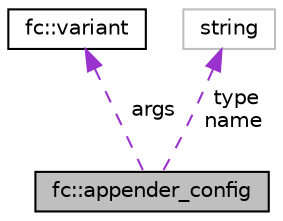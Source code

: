 digraph "fc::appender_config"
{
  edge [fontname="Helvetica",fontsize="10",labelfontname="Helvetica",labelfontsize="10"];
  node [fontname="Helvetica",fontsize="10",shape=record];
  Node1 [label="fc::appender_config",height=0.2,width=0.4,color="black", fillcolor="grey75", style="filled", fontcolor="black"];
  Node2 -> Node1 [dir="back",color="darkorchid3",fontsize="10",style="dashed",label=" args" ,fontname="Helvetica"];
  Node2 [label="fc::variant",height=0.2,width=0.4,color="black", fillcolor="white", style="filled",URL="$classfc_1_1variant.html",tooltip="stores null, int64, uint64, double, bool, string, std::vector<variant>, and variant_object&#39;s. "];
  Node3 -> Node1 [dir="back",color="darkorchid3",fontsize="10",style="dashed",label=" type\nname" ,fontname="Helvetica"];
  Node3 [label="string",height=0.2,width=0.4,color="grey75", fillcolor="white", style="filled"];
}

